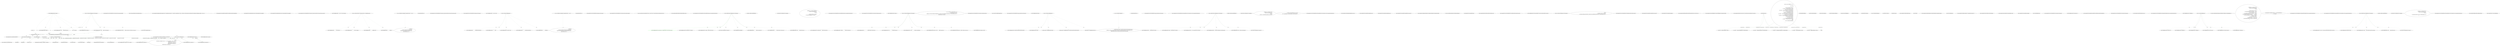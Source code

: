 digraph  {
m0_50 [cluster="CommandLine.Text.CopyrightInfo.FormatYears(int[])", file="HelpTextTests.cs", label="int next = i + 1", span="172-172"];
m0_53 [cluster="CommandLine.Text.CopyrightInfo.FormatYears(int[])", file="HelpTextTests.cs", label="i++", span="169-169"];
m0_54 [cluster="CommandLine.Text.CopyrightInfo.FormatYears(int[])", file="HelpTextTests.cs", label="return yearsPart.ToString();", span="179-179"];
m0_55 [cluster="CommandLine.Text.CopyrightInfo.FormatYears(int[])", file="HelpTextTests.cs", label="Exit CommandLine.Text.CopyrightInfo.FormatYears(int[])", span="161-161"];
m0_56 [cluster="int.ToString(System.IFormatProvider)", file="HelpTextTests.cs", label="Entry int.ToString(System.IFormatProvider)", span="0-0"];
m0_57 [cluster="CommandLine.Tests.Unit.Text.HelpTextTests.Create_instance_with_enum_options_disabled()", file="HelpTextTests.cs", label="CommandLine.Text.CopyrightInfo", span=""];
m0_58 [cluster="CommandLine.Tests.Unit.Text.HelpTextTests.Create_instance_with_enum_options_disabled()", file="HelpTextTests.cs", label="lines[5].ShouldBeEquivalentTo(''post-options'')", span="110-110"];
m0_52 [cluster="CommandLine.Text.CopyrightInfo.FormatYears(int[])", file="HelpTextTests.cs", label="yearsPart.Append(years[next] - years[i] > 1 ? '' - '' : '', '')", span="175-175"];
m0_51 [cluster="CommandLine.Text.CopyrightInfo.FormatYears(int[])", file="HelpTextTests.cs", label="next < years.Length", span="173-173"];
m0_59 [cluster="CommandLine.Tests.Unit.Text.HelpTextTests.Create_instance_with_enum_options_disabled()", file="HelpTextTests.cs", label="Exit CommandLine.Tests.Unit.Text.HelpTextTests.Create_instance_with_enum_options_disabled()", span="93-93"];
m0_16 [cluster="System.ArgumentException.ArgumentException(string)", file="HelpTextTests.cs", label="Entry System.ArgumentException.ArgumentException(string)", span="0-0"];
m0_126 [cluster="CommandLine.Text.HelpText.RenderParsingErrorsText<T>(CommandLine.ParserResult<T>, System.Func<CommandLine.Error, string>, System.Func<System.Collections.Generic.IEnumerable<CommandLine.MutuallyExclusiveSetError>, string>, int)", file="HelpTextTests.cs", label="Entry CommandLine.Text.HelpText.RenderParsingErrorsText<T>(CommandLine.ParserResult<T>, System.Func<CommandLine.Error, string>, System.Func<System.Collections.Generic.IEnumerable<CommandLine.MutuallyExclusiveSetError>, string>, int)", span="396-396"];
m0_41 [cluster="CommandLine.Tests.Unit.Text.HelpTextTests.Create_instance_with_enum_options_enabled()", file="HelpTextTests.cs", label="var lines = sut.ToString().ToNotEmptyLines().TrimStringArray()", span="81-81"];
m0_22 [cluster="CommandLine.Text.CopyrightInfo.CopyrightInfo(System.Reflection.AssemblyCopyrightAttribute)", file="HelpTextTests.cs", label="Exit CommandLine.Text.CopyrightInfo.CopyrightInfo(System.Reflection.AssemblyCopyrightAttribute)", span="83-83"];
m0_25 [cluster="CommandLine.Text.CopyrightInfo.implicit operator string(CommandLine.Text.CopyrightInfo)", file="HelpTextTests.cs", label="Exit CommandLine.Text.CopyrightInfo.implicit operator string(CommandLine.Text.CopyrightInfo)", span="128-128"];
m0_26 [cluster="CommandLine.Text.CopyrightInfo.ToString()", file="HelpTextTests.cs", label="Entry CommandLine.Text.CopyrightInfo.ToString()", span="137-137"];
m0_27 [cluster="CommandLine.Text.CopyrightInfo.ToString()", file="HelpTextTests.cs", label="this.attribute != null", span="139-139"];
m0_28 [cluster="CommandLine.Text.CopyrightInfo.ToString()", file="HelpTextTests.cs", label="return this.attribute.Copyright;", span="141-141"];
m0_29 [cluster="CommandLine.Text.CopyrightInfo.ToString()", file="HelpTextTests.cs", label="var builder = new StringBuilder(this.builderSize)", span="144-144"];
m0_30 [cluster="CommandLine.Text.CopyrightInfo.ToString()", file="HelpTextTests.cs", label="builder.Append(CopyrightWord)", span="145-145"];
m0_31 [cluster="CommandLine.Text.CopyrightInfo.ToString()", file="HelpTextTests.cs", label="builder.Append(' ')", span="146-146"];
m0_32 [cluster="CommandLine.Text.CopyrightInfo.ToString()", file="HelpTextTests.cs", label="builder.Append(this.isSymbolUpper ? SymbolUpper : SymbolLower)", span="147-147"];
m0_24 [cluster="CommandLine.Text.CopyrightInfo.implicit operator string(CommandLine.Text.CopyrightInfo)", file="HelpTextTests.cs", label="return info.ToString();", span="130-130"];
m0_23 [cluster="CommandLine.Text.CopyrightInfo.implicit operator string(CommandLine.Text.CopyrightInfo)", file="HelpTextTests.cs", label="Entry CommandLine.Text.CopyrightInfo.implicit operator string(CommandLine.Text.CopyrightInfo)", span="128-128"];
m0_33 [cluster="CommandLine.Text.CopyrightInfo.ToString()", file="HelpTextTests.cs", label="builder.Append(' ')", span="148-148"];
m0_66 [cluster="CommandLine.Tests.Unit.Text.HelpTextTests.When_help_text_is_longer_than_width_it_will_wrap_around_as_if_in_a_column()", file="HelpTextTests.cs", label="Entry CommandLine.Tests.Unit.Text.HelpTextTests.When_help_text_is_longer_than_width_it_will_wrap_around_as_if_in_a_column()", span="131-131"];
m0_71 [cluster="CommandLine.Tests.Unit.Text.HelpTextTests.When_help_text_is_longer_than_width_it_will_wrap_around_as_if_in_a_column()", file="HelpTextTests.cs", label="lines[2].ShouldBeEquivalentTo(''  v, verbose    This is the description'')", span="144-144"];
m0_72 [cluster="CommandLine.Tests.Unit.Text.HelpTextTests.When_help_text_is_longer_than_width_it_will_wrap_around_as_if_in_a_column()", file="HelpTextTests.cs", label="lines[3].ShouldBeEquivalentTo(''                of the verbosity to '')", span="146-146"];
m0_73 [cluster="CommandLine.Tests.Unit.Text.HelpTextTests.When_help_text_is_longer_than_width_it_will_wrap_around_as_if_in_a_column()", file="HelpTextTests.cs", label="lines[4].ShouldBeEquivalentTo(''                test out the wrapping '')", span="147-147"];
m0_74 [cluster="CommandLine.Tests.Unit.Text.HelpTextTests.When_help_text_is_longer_than_width_it_will_wrap_around_as_if_in_a_column()", file="HelpTextTests.cs", label="lines[5].ShouldBeEquivalentTo(''                capabilities of the '')", span="148-148"];
m0_75 [cluster="CommandLine.Tests.Unit.Text.HelpTextTests.When_help_text_is_longer_than_width_it_will_wrap_around_as_if_in_a_column()", file="HelpTextTests.cs", label="lines[6].ShouldBeEquivalentTo(''                Help Text.'')", span="149-149"];
m0_70 [cluster="CommandLine.Tests.Unit.Text.HelpTextTests.When_help_text_is_longer_than_width_it_will_wrap_around_as_if_in_a_column()", file="HelpTextTests.cs", label="var lines = sut.ToString().Split(new[] { Environment.NewLine }, StringSplitOptions.None)", span="143-143"];
m0_67 [cluster="CommandLine.Tests.Unit.Text.HelpTextTests.When_help_text_is_longer_than_width_it_will_wrap_around_as_if_in_a_column()", file="HelpTextTests.cs", label="var sut = new HelpText(new HeadingInfo(''CommandLine.Tests.dll'', ''1.9.4.131''))", span="135-135"];
m0_69 [cluster="CommandLine.Tests.Unit.Text.HelpTextTests.When_help_text_is_longer_than_width_it_will_wrap_around_as_if_in_a_column()", file="HelpTextTests.cs", label="sut.AddOptions(\r\n                new NotParsed<FakeOptionsWithLongDescription>(\r\n                    TypeInfo.Create(typeof(FakeOptionsWithLongDescription)),\r\n                    Enumerable.Empty<Error>()))", span="137-140"];
m0_68 [cluster="CommandLine.Tests.Unit.Text.HelpTextTests.When_help_text_is_longer_than_width_it_will_wrap_around_as_if_in_a_column()", file="HelpTextTests.cs", label="sut.MaximumDisplayWidth = 40", span="136-136"];
m0_76 [cluster="CommandLine.Tests.Unit.Text.HelpTextTests.When_help_text_is_longer_than_width_it_will_wrap_around_as_if_in_a_column()", file="HelpTextTests.cs", label="Exit CommandLine.Tests.Unit.Text.HelpTextTests.When_help_text_is_longer_than_width_it_will_wrap_around_as_if_in_a_column()", span="131-131"];
m0_78 [cluster="CommandLine.Tests.Unit.Text.HelpTextTests.Long_help_text_without_spaces()", file="HelpTextTests.cs", label="Entry CommandLine.Tests.Unit.Text.HelpTextTests.Long_help_text_without_spaces()", span="154-154"];
m0_83 [cluster="CommandLine.Tests.Unit.Text.HelpTextTests.Long_help_text_without_spaces()", file="HelpTextTests.cs", label="lines[1].ShouldBeEquivalentTo(''  v, verbose    Before '')", span="167-167"];
m0_84 [cluster="CommandLine.Tests.Unit.Text.HelpTextTests.Long_help_text_without_spaces()", file="HelpTextTests.cs", label="lines[2].ShouldBeEquivalentTo(''                012345678901234567890123'')", span="168-168"];
m0_85 [cluster="CommandLine.Tests.Unit.Text.HelpTextTests.Long_help_text_without_spaces()", file="HelpTextTests.cs", label="lines[3].ShouldBeEquivalentTo(''                After'')", span="169-169"];
m0_86 [cluster="CommandLine.Tests.Unit.Text.HelpTextTests.Long_help_text_without_spaces()", file="HelpTextTests.cs", label="lines[4].ShouldBeEquivalentTo(''  input-file    Before '')", span="170-170"];
m0_87 [cluster="CommandLine.Tests.Unit.Text.HelpTextTests.Long_help_text_without_spaces()", file="HelpTextTests.cs", label="lines[5].ShouldBeEquivalentTo(''                012345678901234567890123'')", span="171-171"];
m0_88 [cluster="CommandLine.Tests.Unit.Text.HelpTextTests.Long_help_text_without_spaces()", file="HelpTextTests.cs", label="lines[6].ShouldBeEquivalentTo(''                456789 After'')", span="172-172"];
m0_82 [cluster="CommandLine.Tests.Unit.Text.HelpTextTests.Long_help_text_without_spaces()", file="HelpTextTests.cs", label="var lines = sut.ToString().ToNotEmptyLines()", span="166-166"];
m0_79 [cluster="CommandLine.Tests.Unit.Text.HelpTextTests.Long_help_text_without_spaces()", file="HelpTextTests.cs", label="var sut = new HelpText(new HeadingInfo(''CommandLine.Tests.dll'', ''1.9.4.131''))", span="158-158"];
m0_81 [cluster="CommandLine.Tests.Unit.Text.HelpTextTests.Long_help_text_without_spaces()", file="HelpTextTests.cs", label="sut.AddOptions(\r\n                new NotParsed<FakeOptionsWithLongDescriptionAndNoSpaces>(\r\n                    TypeInfo.Create(typeof(FakeOptionsWithLongDescriptionAndNoSpaces)),\r\n                    Enumerable.Empty<Error>()))", span="160-163"];
m0_80 [cluster="CommandLine.Tests.Unit.Text.HelpTextTests.Long_help_text_without_spaces()", file="HelpTextTests.cs", label="sut.MaximumDisplayWidth = 40", span="159-159"];
m0_89 [cluster="CommandLine.Tests.Unit.Text.HelpTextTests.Long_help_text_without_spaces()", file="HelpTextTests.cs", label="Exit CommandLine.Tests.Unit.Text.HelpTextTests.Long_help_text_without_spaces()", span="154-154"];
m0_39 [cluster="CommandLine.Tests.Unit.Text.HelpTextTests.Create_instance_with_enum_options_enabled()", file="HelpTextTests.cs", label="Entry CommandLine.Tests.Unit.Text.HelpTextTests.Create_instance_with_enum_options_enabled()", span="70-70"];
m0_190 [cluster="System.Collections.Generic.IEnumerable<TSource>.Concat<TSource>(System.Collections.Generic.IEnumerable<TSource>)", file="HelpTextTests.cs", label="Entry System.Collections.Generic.IEnumerable<TSource>.Concat<TSource>(System.Collections.Generic.IEnumerable<TSource>)", span="0-0"];
m0_116 [cluster="CommandLine.BadFormatTokenError.BadFormatTokenError(string)", file="HelpTextTests.cs", label="Entry CommandLine.BadFormatTokenError.BadFormatTokenError(string)", span="196-196"];
m0_149 [cluster="CommandLine.Tests.Unit.Text.HelpTextTests.Invoke_AutoBuild_for_Options_returns_appropriate_formatted_text()", file="HelpTextTests.cs", label="Entry CommandLine.Tests.Unit.Text.HelpTextTests.Invoke_AutoBuild_for_Options_returns_appropriate_formatted_text()", span="260-260"];
m0_157 [cluster="CommandLine.Tests.Unit.Text.HelpTextTests.Invoke_AutoBuild_for_Options_returns_appropriate_formatted_text()", color=green, community=0, file="HelpTextTests.cs", label="lines[4].ShouldBeEquivalentTo(''A sequence option 'i' is defined with fewer or more items than required.'')", prediction=0, span="280-280"];
m0_152 [cluster="CommandLine.Tests.Unit.Text.HelpTextTests.Invoke_AutoBuild_for_Options_returns_appropriate_formatted_text()", file="HelpTextTests.cs", label="var lines = helpText.ToString().ToNotEmptyLines().TrimStringArray()", span="275-275"];
m0_156 [cluster="CommandLine.Tests.Unit.Text.HelpTextTests.Invoke_AutoBuild_for_Options_returns_appropriate_formatted_text()", file="HelpTextTests.cs", label="lines[3].ShouldBeEquivalentTo(''Token 'badtoken' is not recognized.'')", span="279-279"];
m0_158 [cluster="CommandLine.Tests.Unit.Text.HelpTextTests.Invoke_AutoBuild_for_Options_returns_appropriate_formatted_text()", file="HelpTextTests.cs", label="lines[5].ShouldBeEquivalentTo(''--stringvalue    Define a string value here.'')", span="281-281"];
m0_151 [cluster="CommandLine.Tests.Unit.Text.HelpTextTests.Invoke_AutoBuild_for_Options_returns_appropriate_formatted_text()", file="HelpTextTests.cs", label="var helpText = HelpText.AutoBuild(fakeResult)", span="272-272"];
m0_153 [cluster="CommandLine.Tests.Unit.Text.HelpTextTests.Invoke_AutoBuild_for_Options_returns_appropriate_formatted_text()", file="HelpTextTests.cs", label="lines[0].Should().StartWithEquivalent(''CommandLine'')", span="276-276"];
m0_154 [cluster="CommandLine.Tests.Unit.Text.HelpTextTests.Invoke_AutoBuild_for_Options_returns_appropriate_formatted_text()", file="HelpTextTests.cs", label="lines[1].Should().StartWithEquivalent(''Copyright (c)'')", span="277-277"];
m0_155 [cluster="CommandLine.Tests.Unit.Text.HelpTextTests.Invoke_AutoBuild_for_Options_returns_appropriate_formatted_text()", file="HelpTextTests.cs", label="lines[2].ShouldBeEquivalentTo(''ERROR(S):'')", span="278-278"];
m0_159 [cluster="CommandLine.Tests.Unit.Text.HelpTextTests.Invoke_AutoBuild_for_Options_returns_appropriate_formatted_text()", file="HelpTextTests.cs", label="lines[6].ShouldBeEquivalentTo(''-i               Define a int sequence here.'')", span="282-282"];
m0_160 [cluster="CommandLine.Tests.Unit.Text.HelpTextTests.Invoke_AutoBuild_for_Options_returns_appropriate_formatted_text()", file="HelpTextTests.cs", label="lines[7].ShouldBeEquivalentTo(''-x               Define a boolean or switch value here.'')", span="283-283"];
m0_161 [cluster="CommandLine.Tests.Unit.Text.HelpTextTests.Invoke_AutoBuild_for_Options_returns_appropriate_formatted_text()", file="HelpTextTests.cs", label="lines[8].ShouldBeEquivalentTo(''--help           Display this help screen.'')", span="284-284"];
m0_150 [cluster="CommandLine.Tests.Unit.Text.HelpTextTests.Invoke_AutoBuild_for_Options_returns_appropriate_formatted_text()", file="HelpTextTests.cs", label="var fakeResult = new NotParsed<FakeOptions>(\r\n                TypeInfo.Create(typeof(FakeOptions)),\r\n                new Error[]\r\n                    {\r\n                        new BadFormatTokenError(''badtoken''),\r\n                        new SequenceOutOfRangeError(new NameInfo(''i'', ''''))\r\n                    })", span="263-269"];
m0_162 [cluster="CommandLine.Tests.Unit.Text.HelpTextTests.Invoke_AutoBuild_for_Options_returns_appropriate_formatted_text()", file="HelpTextTests.cs", label="Exit CommandLine.Tests.Unit.Text.HelpTextTests.Invoke_AutoBuild_for_Options_returns_appropriate_formatted_text()", span="260-260"];
m0_192 [cluster="CommandLine.Tests.Unit.Text.HelpTextTests.Create_instance_with_options_and_values()", file="HelpTextTests.cs", label="Entry CommandLine.Tests.Unit.Text.HelpTextTests.Create_instance_with_options_and_values()", span="342-342"];
m0_195 [cluster="CommandLine.Tests.Unit.Text.HelpTextTests.Create_instance_with_options_and_values()", file="HelpTextTests.cs", label="lines[0].ShouldBeEquivalentTo(''pre-options'')", span="354-354"];
m0_196 [cluster="CommandLine.Tests.Unit.Text.HelpTextTests.Create_instance_with_options_and_values()", file="HelpTextTests.cs", label="lines[1].ShouldBeEquivalentTo(''--stringvalue=STR            Define a string value here.'')", span="355-355"];
m0_197 [cluster="CommandLine.Tests.Unit.Text.HelpTextTests.Create_instance_with_options_and_values()", file="HelpTextTests.cs", label="lines[2].ShouldBeEquivalentTo(''-i INTSEQ                    Define a int sequence here.'')", span="356-356"];
m0_198 [cluster="CommandLine.Tests.Unit.Text.HelpTextTests.Create_instance_with_options_and_values()", file="HelpTextTests.cs", label="lines[3].ShouldBeEquivalentTo(''-x                           Define a boolean or switch value here.'')", span="357-357"];
m0_199 [cluster="CommandLine.Tests.Unit.Text.HelpTextTests.Create_instance_with_options_and_values()", file="HelpTextTests.cs", label="lines[4].ShouldBeEquivalentTo(''--help                       Display this help screen.'')", span="358-358"];
m0_200 [cluster="CommandLine.Tests.Unit.Text.HelpTextTests.Create_instance_with_options_and_values()", file="HelpTextTests.cs", label="lines[5].ShouldBeEquivalentTo(''--version                    Display version information.'')", span="359-359"];
m0_201 [cluster="CommandLine.Tests.Unit.Text.HelpTextTests.Create_instance_with_options_and_values()", file="HelpTextTests.cs", label="lines[6].ShouldBeEquivalentTo(''number (pos. 0) NUM          Define a long value here.'')", span="360-360"];
m0_202 [cluster="CommandLine.Tests.Unit.Text.HelpTextTests.Create_instance_with_options_and_values()", file="HelpTextTests.cs", label="lines[7].ShouldBeEquivalentTo(''paintcolor (pos. 1) COLOR    Define a color value here.'')", span="361-361"];
m0_203 [cluster="CommandLine.Tests.Unit.Text.HelpTextTests.Create_instance_with_options_and_values()", file="HelpTextTests.cs", label="lines[8].ShouldBeEquivalentTo(''post-options'', lines[8])", span="362-362"];
m0_194 [cluster="CommandLine.Tests.Unit.Text.HelpTextTests.Create_instance_with_options_and_values()", file="HelpTextTests.cs", label="var lines = sut.ToString().ToNotEmptyLines().TrimStringArray()", span="353-353"];
m0_193 [cluster="CommandLine.Tests.Unit.Text.HelpTextTests.Create_instance_with_options_and_values()", file="HelpTextTests.cs", label="var sut = new HelpText { AddDashesToOption = true }\r\n                .AddPreOptionsLine(''pre-options'')\r\n                .AddOptions(new NotParsed<FakeOptionsWithHelpTextValue>(TypeInfo.Create(typeof(FakeOptionsWithHelpTextValue)), Enumerable.Empty<Error>()))\r\n                .AddPostOptionsLine(''post-options'')", span="346-349"];
m0_204 [cluster="CommandLine.Tests.Unit.Text.HelpTextTests.Create_instance_with_options_and_values()", file="HelpTextTests.cs", label="Exit CommandLine.Tests.Unit.Text.HelpTextTests.Create_instance_with_options_and_values()", span="342-342"];
m0_42 [cluster="CommandLine.Tests.Unit.Text.HelpTextTests.Create_instance_with_enum_options_enabled()", file="HelpTextTests.cs", label="lines[0].ShouldBeEquivalentTo(''pre-options'')", span="82-82"];
m0_44 [cluster="CommandLine.Tests.Unit.Text.HelpTextTests.Create_instance_with_enum_options_enabled()", file="HelpTextTests.cs", label="lines[2].ShouldBeEquivalentTo(''--shape          Define a enum value here. Valid values: Circle, Square,'')", span="84-84"];
m0_45 [cluster="CommandLine.Tests.Unit.Text.HelpTextTests.Create_instance_with_enum_options_enabled()", file="HelpTextTests.cs", label="lines[3].ShouldBeEquivalentTo(''Triangle'')", span="85-85"];
m0_46 [cluster="CommandLine.Tests.Unit.Text.HelpTextTests.Create_instance_with_enum_options_enabled()", file="HelpTextTests.cs", label="lines[4].ShouldBeEquivalentTo(''--help           Display this help screen.'')", span="86-86"];
m0_48 [cluster="CommandLine.Tests.Unit.Text.HelpTextTests.Create_instance_with_enum_options_enabled()", file="HelpTextTests.cs", label="lines[6].ShouldBeEquivalentTo(''post-options'')", span="88-88"];
m0_49 [cluster="CommandLine.Tests.Unit.Text.HelpTextTests.Create_instance_with_enum_options_enabled()", file="HelpTextTests.cs", label="Exit CommandLine.Tests.Unit.Text.HelpTextTests.Create_instance_with_enum_options_enabled()", span="70-70"];
m0_47 [cluster="CommandLine.Tests.Unit.Text.HelpTextTests.Create_instance_with_enum_options_enabled()", file="HelpTextTests.cs", label="lines[5].ShouldBeEquivalentTo(''--version        Display version information.'')", span="87-87"];
m0_43 [cluster="System.Text.StringBuilder.ToString()", file="HelpTextTests.cs", label="Entry System.Text.StringBuilder.ToString()", span="0-0"];
m0_40 [cluster="System.Text.StringBuilder.Append(string)", file="HelpTextTests.cs", label="Entry System.Text.StringBuilder.Append(string)", span="0-0"];
m0_90 [cluster="CommandLine.Tests.Unit.Text.HelpTextTests.Long_pre_and_post_lines_without_spaces()", file="HelpTextTests.cs", label="Entry CommandLine.Tests.Unit.Text.HelpTextTests.Long_pre_and_post_lines_without_spaces()", span="177-177"];
m0_95 [cluster="CommandLine.Tests.Unit.Text.HelpTextTests.Long_pre_and_post_lines_without_spaces()", file="HelpTextTests.cs", label="lines[1].ShouldBeEquivalentTo(''Before '')", span="189-189"];
m0_96 [cluster="CommandLine.Tests.Unit.Text.HelpTextTests.Long_pre_and_post_lines_without_spaces()", file="HelpTextTests.cs", label="lines[2].ShouldBeEquivalentTo(''0123456789012345678901234567890123456789'')", span="190-190"];
m0_97 [cluster="CommandLine.Tests.Unit.Text.HelpTextTests.Long_pre_and_post_lines_without_spaces()", file="HelpTextTests.cs", label="lines[3].ShouldBeEquivalentTo(''012 After'')", span="191-191"];
m0_98 [cluster="CommandLine.Tests.Unit.Text.HelpTextTests.Long_pre_and_post_lines_without_spaces()", file="HelpTextTests.cs", label="lines[lines.Length - 3].ShouldBeEquivalentTo(''Before '')", span="192-192"];
m0_99 [cluster="CommandLine.Tests.Unit.Text.HelpTextTests.Long_pre_and_post_lines_without_spaces()", file="HelpTextTests.cs", label="lines[lines.Length - 2].ShouldBeEquivalentTo(''0123456789012345678901234567890123456789'')", span="193-193"];
m0_100 [cluster="CommandLine.Tests.Unit.Text.HelpTextTests.Long_pre_and_post_lines_without_spaces()", file="HelpTextTests.cs", label="lines[lines.Length - 1].ShouldBeEquivalentTo('' After'')", span="194-194"];
m0_94 [cluster="CommandLine.Tests.Unit.Text.HelpTextTests.Long_pre_and_post_lines_without_spaces()", file="HelpTextTests.cs", label="var lines = sut.ToString().ToNotEmptyLines()", span="188-188"];
m0_91 [cluster="CommandLine.Tests.Unit.Text.HelpTextTests.Long_pre_and_post_lines_without_spaces()", file="HelpTextTests.cs", label="var sut = new HelpText(''Heading Info.'')", span="181-181"];
m0_93 [cluster="CommandLine.Tests.Unit.Text.HelpTextTests.Long_pre_and_post_lines_without_spaces()", file="HelpTextTests.cs", label="sut.AddPreOptionsLine(''Before 0123456789012345678901234567890123456789012 After'')\r\n                .AddOptions(new NotParsed<FakeOptionsForHelp>(TypeInfo.Create(typeof(FakeOptionsForHelp)), Enumerable.Empty<Error>()))\r\n                .AddPostOptionsLine(''Before 0123456789012345678901234567890123456789 After'')", span="183-185"];
m0_92 [cluster="CommandLine.Tests.Unit.Text.HelpTextTests.Long_pre_and_post_lines_without_spaces()", file="HelpTextTests.cs", label="sut.MaximumDisplayWidth = 40", span="182-182"];
m0_101 [cluster="CommandLine.Tests.Unit.Text.HelpTextTests.Long_pre_and_post_lines_without_spaces()", file="HelpTextTests.cs", label="Exit CommandLine.Tests.Unit.Text.HelpTextTests.Long_pre_and_post_lines_without_spaces()", span="177-177"];
m0_177 [cluster="CommandLine.Tests.Unit.Text.HelpTextTests.Invoke_AutoBuild_for_Verbs_with_unknown_verb_returns_appropriate_formatted_text()", file="HelpTextTests.cs", label="Entry CommandLine.Tests.Unit.Text.HelpTextTests.Invoke_AutoBuild_for_Verbs_with_unknown_verb_returns_appropriate_formatted_text()", span="315-315"];
m0_184 [cluster="CommandLine.Tests.Unit.Text.HelpTextTests.Invoke_AutoBuild_for_Verbs_with_unknown_verb_returns_appropriate_formatted_text()", file="HelpTextTests.cs", label="lines[2].ShouldBeEquivalentTo(''add        Add file contents to the index.'')", span="333-333"];
m0_185 [cluster="CommandLine.Tests.Unit.Text.HelpTextTests.Invoke_AutoBuild_for_Verbs_with_unknown_verb_returns_appropriate_formatted_text()", file="HelpTextTests.cs", label="lines[3].ShouldBeEquivalentTo(''commit     Record changes to the repository.'')", span="334-334"];
m0_186 [cluster="CommandLine.Tests.Unit.Text.HelpTextTests.Invoke_AutoBuild_for_Verbs_with_unknown_verb_returns_appropriate_formatted_text()", file="HelpTextTests.cs", label="lines[4].ShouldBeEquivalentTo(''clone      Clone a repository into a new directory.'')", span="335-335"];
m0_187 [cluster="CommandLine.Tests.Unit.Text.HelpTextTests.Invoke_AutoBuild_for_Verbs_with_unknown_verb_returns_appropriate_formatted_text()", file="HelpTextTests.cs", label="lines[5].ShouldBeEquivalentTo(''help       Display more information on a specific command.'')", span="336-336"];
m0_188 [cluster="CommandLine.Tests.Unit.Text.HelpTextTests.Invoke_AutoBuild_for_Verbs_with_unknown_verb_returns_appropriate_formatted_text()", file="HelpTextTests.cs", label="lines[6].ShouldBeEquivalentTo(''version    Display version information.'')", span="337-337"];
m0_181 [cluster="CommandLine.Tests.Unit.Text.HelpTextTests.Invoke_AutoBuild_for_Verbs_with_unknown_verb_returns_appropriate_formatted_text()", file="HelpTextTests.cs", label="var lines = helpText.ToString().ToNotEmptyLines().TrimStringArray()", span="329-329"];
m0_183 [cluster="CommandLine.Tests.Unit.Text.HelpTextTests.Invoke_AutoBuild_for_Verbs_with_unknown_verb_returns_appropriate_formatted_text()", file="HelpTextTests.cs", label="lines[1].Should().StartWithEquivalent(''Copyright (c)'')", span="332-332"];
m0_180 [cluster="CommandLine.Tests.Unit.Text.HelpTextTests.Invoke_AutoBuild_for_Verbs_with_unknown_verb_returns_appropriate_formatted_text()", file="HelpTextTests.cs", label="var helpText = HelpText.AutoBuild(fakeResult)", span="326-326"];
m0_182 [cluster="CommandLine.Tests.Unit.Text.HelpTextTests.Invoke_AutoBuild_for_Verbs_with_unknown_verb_returns_appropriate_formatted_text()", file="HelpTextTests.cs", label="lines[0].Should().StartWithEquivalent(''CommandLine'')", span="331-331"];
m0_179 [cluster="CommandLine.Tests.Unit.Text.HelpTextTests.Invoke_AutoBuild_for_Verbs_with_unknown_verb_returns_appropriate_formatted_text()", file="HelpTextTests.cs", label="var fakeResult = new NotParsed<object>(\r\n                TypeInfo.Create(typeof(NullInstance),\r\n                    verbTypes),\r\n                new Error[] { new HelpVerbRequestedError(null, null, false) })", span="320-323"];
m0_178 [cluster="CommandLine.Tests.Unit.Text.HelpTextTests.Invoke_AutoBuild_for_Verbs_with_unknown_verb_returns_appropriate_formatted_text()", file="HelpTextTests.cs", label="var verbTypes = Enumerable.Empty<Type>().Concat(\r\n                new[] { typeof(AddOptions), typeof(CommitOptions), typeof(CloneOptions) })", span="318-319"];
m0_189 [cluster="CommandLine.Tests.Unit.Text.HelpTextTests.Invoke_AutoBuild_for_Verbs_with_unknown_verb_returns_appropriate_formatted_text()", file="HelpTextTests.cs", label="Exit CommandLine.Tests.Unit.Text.HelpTextTests.Invoke_AutoBuild_for_Verbs_with_unknown_verb_returns_appropriate_formatted_text()", span="315-315"];
m0_17 [cluster="CommandLine.Text.HeadingInfo.HeadingInfo(string, string)", file="HelpTextTests.cs", label="Entry CommandLine.Text.HeadingInfo.HeadingInfo(string, string)", span="27-27"];
m0_0 [cluster="CommandLine.Text.CopyrightInfo.CopyrightInfo(string, int)", file="HelpTextTests.cs", label="Entry CommandLine.Text.CopyrightInfo.CopyrightInfo(string, int)", span="32-32"];
m0_1 [cluster="CommandLine.Text.CopyrightInfo.CopyrightInfo(string, int)", file="HelpTextTests.cs", label="Exit CommandLine.Text.CopyrightInfo.CopyrightInfo(string, int)", span="32-32"];
m0_2 [cluster="CommandLine.Text.CopyrightInfo.CopyrightInfo(string, params int[])", file="HelpTextTests.cs", label="Entry CommandLine.Text.CopyrightInfo.CopyrightInfo(string, params int[])", span="45-45"];
m0_120 [cluster="CommandLine.MissingRequiredOptionError.MissingRequiredOptionError(CommandLine.NameInfo)", file="HelpTextTests.cs", label="Entry CommandLine.MissingRequiredOptionError.MissingRequiredOptionError(CommandLine.NameInfo)", span="291-291"];
m0_145 [cluster="System.InvalidOperationException.InvalidOperationException()", file="HelpTextTests.cs", label="Entry System.InvalidOperationException.InvalidOperationException()", span="0-0"];
m0_36 [cluster="CommandLine.Text.CopyrightInfo.ToString()", file="HelpTextTests.cs", label="builder.Append(this.author)", span="151-151"];
m0_38 [cluster="CommandLine.Text.CopyrightInfo.ToString()", file="HelpTextTests.cs", label="Exit CommandLine.Text.CopyrightInfo.ToString()", span="137-137"];
m0_34 [cluster="CommandLine.Text.CopyrightInfo.ToString()", file="HelpTextTests.cs", label="builder.Append(FormatYears(this.copyrightYears))", span="149-149"];
m0_123 [cluster="CommandLine.BadVerbSelectedError.BadVerbSelectedError(string)", file="HelpTextTests.cs", label="Entry CommandLine.BadVerbSelectedError.BadVerbSelectedError(string)", span="357-357"];
m0_60 [cluster="CommandLine.Tests.Unit.Text.HelpTextTests.When_defined_MetaValue_should_be_rendered()", file="HelpTextTests.cs", label="Entry CommandLine.Tests.Unit.Text.HelpTextTests.When_defined_MetaValue_should_be_rendered()", span="115-115"];
m0_63 [cluster="CommandLine.Tests.Unit.Text.HelpTextTests.When_defined_MetaValue_should_be_rendered()", file="HelpTextTests.cs", label="lines[2].ShouldBeEquivalentTo(''i FILE, input-file=FILE    Required. Specify input FILE to be processed.'')", span="126-126"];
m0_62 [cluster="CommandLine.Tests.Unit.Text.HelpTextTests.When_defined_MetaValue_should_be_rendered()", file="HelpTextTests.cs", label="var lines = sut.ToString().ToNotEmptyLines().TrimStringArray()", span="124-124"];
m0_61 [cluster="CommandLine.Tests.Unit.Text.HelpTextTests.When_defined_MetaValue_should_be_rendered()", file="HelpTextTests.cs", label="var sut =\r\n                new HelpText(''Meta Value.'').AddOptions(\r\n                    new NotParsed<FakeOptionsWithMetaValue>(TypeInfo.Create(typeof(FakeOptionsWithMetaValue)), Enumerable.Empty<Error>()))", span="119-121"];
m0_64 [cluster="CommandLine.Tests.Unit.Text.HelpTextTests.When_defined_MetaValue_should_be_rendered()", file="HelpTextTests.cs", label="Exit CommandLine.Tests.Unit.Text.HelpTextTests.When_defined_MetaValue_should_be_rendered()", span="115-115"];
m0_3 [cluster="CommandLine.Text.CopyrightInfo.CopyrightInfo(string, params int[])", file="HelpTextTests.cs", label="Exit CommandLine.Text.CopyrightInfo.CopyrightInfo(string, params int[])", span="45-45"];
m0_19 [cluster="CommandLine.Text.CopyrightInfo.CopyrightInfo()", file="HelpTextTests.cs", label="Exit CommandLine.Text.CopyrightInfo.CopyrightInfo()", span="74-74"];
m0_125 [cluster="CommandLine.HelpVerbRequestedError.HelpVerbRequestedError(string, System.Type, bool)", file="HelpTextTests.cs", label="Entry CommandLine.HelpVerbRequestedError.HelpVerbRequestedError(string, System.Type, bool)", span="383-383"];
m0_121 [cluster="CommandLine.SequenceOutOfRangeError.SequenceOutOfRangeError(CommandLine.NameInfo)", file="HelpTextTests.cs", label="Entry CommandLine.SequenceOutOfRangeError.SequenceOutOfRangeError(CommandLine.NameInfo)", span="335-335"];
m0_37 [cluster="CommandLine.Text.CopyrightInfo.ToString()", file="HelpTextTests.cs", label="return builder.ToString();", span="152-152"];
m0_191 [cluster="CommandLine.TypeInfo.Create(System.Type, System.Collections.Generic.IEnumerable<System.Type>)", file="HelpTextTests.cs", label="Entry CommandLine.TypeInfo.Create(System.Type, System.Collections.Generic.IEnumerable<System.Type>)", span="34-34"];
m0_127 [cluster="lambda expression", file="HelpTextTests.cs", label="Entry lambda expression", span="218-239"];
m0_128 [cluster="lambda expression", file="HelpTextTests.cs", label="err.Tag", span="220-220"];
m0_130 [cluster="lambda expression", file="HelpTextTests.cs", label="return ''ERR '' + ((BadFormatTokenError)err).Token;", span="223-223"];
m0_132 [cluster="lambda expression", file="HelpTextTests.cs", label="return ''ERR '' + ((MissingValueOptionError)err).NameInfo.NameText;", span="225-225"];
m0_134 [cluster="lambda expression", file="HelpTextTests.cs", label="return ''ERR '' + ((UnknownOptionError)err).Token;", span="227-227"];
m0_136 [cluster="lambda expression", file="HelpTextTests.cs", label="return ''ERR '' + ((MissingRequiredOptionError)err).NameInfo.NameText;", span="229-229"];
m0_138 [cluster="lambda expression", file="HelpTextTests.cs", label="return ''ERR '' + ((SequenceOutOfRangeError)err).NameInfo.NameText;", span="231-231"];
m0_142 [cluster="lambda expression", file="HelpTextTests.cs", label="return ''ERR '' + ((BadVerbSelectedError)err).Token;", span="235-235"];
m0_129 [cluster="lambda expression", file="HelpTextTests.cs", label="ErrorType.BadFormatTokenError", span="222-222"];
m0_131 [cluster="lambda expression", file="HelpTextTests.cs", label="ErrorType.MissingValueOptionError", span="224-224"];
m0_133 [cluster="lambda expression", file="HelpTextTests.cs", label="ErrorType.UnknownOptionError", span="226-226"];
m0_135 [cluster="lambda expression", file="HelpTextTests.cs", label="ErrorType.MissingRequiredOptionError", span="228-228"];
m0_137 [cluster="lambda expression", file="HelpTextTests.cs", label="ErrorType.SequenceOutOfRangeError", span="230-230"];
m0_139 [cluster="lambda expression", file="HelpTextTests.cs", label="ErrorType.NoVerbSelectedError", span="232-232"];
m0_141 [cluster="lambda expression", file="HelpTextTests.cs", label="ErrorType.BadVerbSelectedError", span="234-234"];
m0_143 [cluster="lambda expression", file="HelpTextTests.cs", label="throw new InvalidOperationException();", span="237-237"];
m0_140 [cluster="lambda expression", file="HelpTextTests.cs", label="return ''ERR no-verb-selected'';", span="233-233"];
m0_144 [cluster="lambda expression", file="HelpTextTests.cs", label="Exit lambda expression", span="218-239"];
m0_35 [cluster="CommandLine.Text.CopyrightInfo.ToString()", file="HelpTextTests.cs", label="builder.Append(' ')", span="150-150"];
m0_65 [cluster="CommandLine.Text.HelpText.HelpText(string)", file="HelpTextTests.cs", label="Entry CommandLine.Text.HelpText.HelpText(string)", span="57-57"];
m0_164 [cluster="Unk.Should", file="HelpTextTests.cs", label="Entry Unk.Should", span=""];
m0_117 [cluster="CommandLine.MissingValueOptionError.MissingValueOptionError(CommandLine.NameInfo)", file="HelpTextTests.cs", label="Entry CommandLine.MissingValueOptionError.MissingValueOptionError(CommandLine.NameInfo)", span="269-269"];
m0_4 [cluster="CommandLine.Text.CopyrightInfo.CopyrightInfo(bool, string, params int[])", file="HelpTextTests.cs", label="Entry CommandLine.Text.CopyrightInfo.CopyrightInfo(bool, string, params int[])", span="59-59"];
m0_165 [cluster="Unk.StartWithEquivalent", file="HelpTextTests.cs", label="Entry Unk.StartWithEquivalent", span=""];
m0_163 [cluster="CommandLine.Text.HelpText.AutoBuild<T>(CommandLine.ParserResult<T>)", file="HelpTextTests.cs", label="Entry CommandLine.Text.HelpText.AutoBuild<T>(CommandLine.ParserResult<T>)", span="244-244"];
m0_122 [cluster="CommandLine.NoVerbSelectedError.NoVerbSelectedError()", file="HelpTextTests.cs", label="Entry CommandLine.NoVerbSelectedError.NoVerbSelectedError()", span="421-421"];
m0_119 [cluster="CommandLine.UnknownOptionError.UnknownOptionError(string)", file="HelpTextTests.cs", label="Entry CommandLine.UnknownOptionError.UnknownOptionError(string)", span="280-280"];
m0_18 [cluster="CommandLine.Text.CopyrightInfo.CopyrightInfo()", file="HelpTextTests.cs", label="Entry CommandLine.Text.CopyrightInfo.CopyrightInfo()", span="74-74"];
m0_5 [cluster="Unk.ShouldBeEquivalentTo", file="HelpTextTests.cs", label="Entry Unk.ShouldBeEquivalentTo", span=""];
m0_7 [cluster="CommandLine.Tests.Unit.Text.HelpTextTests.Create_instance_without_options()", file="HelpTextTests.cs", label="var sut =\r\n                new HelpText(new HeadingInfo(''Unit-tests'', ''2.0''), new CopyrightInfo(true, ''Author'', 2005, 2013))\r\n                    .AddPreOptionsLine(''pre-options line 1'')\r\n                    .AddPreOptionsLine(''pre-options line 2'')\r\n                    .AddPostOptionsLine(''post-options line 1'')\r\n                    .AddPostOptionsLine(''post-options line 2'')", span="26-31"];
m0_10 [cluster="CommandLine.Tests.Unit.Text.HelpTextTests.Create_instance_without_options()", file="HelpTextTests.cs", label="lines[1].ShouldBeEquivalentTo(''Copyright (C) 2005 - 2013 Author'')", span="37-37"];
m0_11 [cluster="CommandLine.Tests.Unit.Text.HelpTextTests.Create_instance_without_options()", file="HelpTextTests.cs", label="lines[2].ShouldBeEquivalentTo(''pre-options line 1'')", span="38-38"];
m0_12 [cluster="CommandLine.Tests.Unit.Text.HelpTextTests.Create_instance_without_options()", file="HelpTextTests.cs", label="lines[3].ShouldBeEquivalentTo(''pre-options line 2'')", span="39-39"];
m0_13 [cluster="CommandLine.Tests.Unit.Text.HelpTextTests.Create_instance_without_options()", file="HelpTextTests.cs", label="lines[4].ShouldBeEquivalentTo(''post-options line 1'')", span="40-40"];
m0_6 [cluster="CommandLine.Tests.Unit.Text.HelpTextTests.Create_instance_without_options()", file="HelpTextTests.cs", label="Entry CommandLine.Tests.Unit.Text.HelpTextTests.Create_instance_without_options()", span="22-22"];
m0_8 [cluster="CommandLine.Tests.Unit.Text.HelpTextTests.Create_instance_without_options()", file="HelpTextTests.cs", label="var lines = sut.ToString().ToNotEmptyLines()", span="34-34"];
m0_9 [cluster="CommandLine.Tests.Unit.Text.HelpTextTests.Create_instance_without_options()", file="HelpTextTests.cs", label="lines[0].ShouldBeEquivalentTo(''Unit-tests 2.0'')", span="36-36"];
m0_14 [cluster="CommandLine.Tests.Unit.Text.HelpTextTests.Create_instance_without_options()", file="HelpTextTests.cs", label="lines[5].ShouldBeEquivalentTo(''post-options line 2'')", span="41-41"];
m0_20 [cluster="CommandLine.Text.CopyrightInfo.CopyrightInfo(System.Reflection.AssemblyCopyrightAttribute)", file="HelpTextTests.cs", label="Entry CommandLine.Text.CopyrightInfo.CopyrightInfo(System.Reflection.AssemblyCopyrightAttribute)", span="83-83"];
m0_21 [cluster="string.ToNotEmptyLines()", file="HelpTextTests.cs", label="Entry string.ToNotEmptyLines()", span="10-10"];
m0_15 [cluster="CommandLine.Tests.Unit.Text.HelpTextTests.Create_instance_without_options()", file="HelpTextTests.cs", label="Exit CommandLine.Tests.Unit.Text.HelpTextTests.Create_instance_without_options()", span="22-22"];
m0_118 [cluster="CommandLine.NameInfo.NameInfo(string, string)", file="HelpTextTests.cs", label="Entry CommandLine.NameInfo.NameInfo(string, string)", span="20-20"];
m0_102 [cluster="CommandLine.Tests.Unit.Text.HelpTextTests.Invoking_RenderParsingErrorsText_returns_appropriate_formatted_text()", file="HelpTextTests.cs", label="Entry CommandLine.Tests.Unit.Text.HelpTextTests.Invoking_RenderParsingErrorsText_returns_appropriate_formatted_text()", span="200-200"];
m0_108 [cluster="CommandLine.Tests.Unit.Text.HelpTextTests.Invoking_RenderParsingErrorsText_returns_appropriate_formatted_text()", file="HelpTextTests.cs", label="lines[0].ShouldBeEquivalentTo(''  ERR badtoken'')", span="249-249"];
m0_109 [cluster="CommandLine.Tests.Unit.Text.HelpTextTests.Invoking_RenderParsingErrorsText_returns_appropriate_formatted_text()", file="HelpTextTests.cs", label="lines[1].ShouldBeEquivalentTo(''  ERR x, switch'')", span="250-250"];
m0_110 [cluster="CommandLine.Tests.Unit.Text.HelpTextTests.Invoking_RenderParsingErrorsText_returns_appropriate_formatted_text()", file="HelpTextTests.cs", label="lines[2].ShouldBeEquivalentTo(''  ERR unknown'')", span="251-251"];
m0_111 [cluster="CommandLine.Tests.Unit.Text.HelpTextTests.Invoking_RenderParsingErrorsText_returns_appropriate_formatted_text()", file="HelpTextTests.cs", label="lines[3].ShouldBeEquivalentTo(''  ERR missing'')", span="252-252"];
m0_112 [cluster="CommandLine.Tests.Unit.Text.HelpTextTests.Invoking_RenderParsingErrorsText_returns_appropriate_formatted_text()", file="HelpTextTests.cs", label="lines[4].ShouldBeEquivalentTo(''  ERR s, sequence'')", span="253-253"];
m0_113 [cluster="CommandLine.Tests.Unit.Text.HelpTextTests.Invoking_RenderParsingErrorsText_returns_appropriate_formatted_text()", file="HelpTextTests.cs", label="lines[5].ShouldBeEquivalentTo(''  ERR no-verb-selected'')", span="254-254"];
m0_114 [cluster="CommandLine.Tests.Unit.Text.HelpTextTests.Invoking_RenderParsingErrorsText_returns_appropriate_formatted_text()", file="HelpTextTests.cs", label="lines[6].ShouldBeEquivalentTo(''  ERR badverb'')", span="255-255"];
m0_107 [cluster="CommandLine.Tests.Unit.Text.HelpTextTests.Invoking_RenderParsingErrorsText_returns_appropriate_formatted_text()", file="HelpTextTests.cs", label="var lines = errorsText.ToNotEmptyLines()", span="247-247"];
m0_106 [cluster="CommandLine.Tests.Unit.Text.HelpTextTests.Invoking_RenderParsingErrorsText_returns_appropriate_formatted_text()", file="HelpTextTests.cs", label="var errorsText = HelpText.RenderParsingErrorsText(fakeResult, fakeRenderer, fakeMutExclRenderer, 2)", span="244-244"];
m0_103 [cluster="CommandLine.Tests.Unit.Text.HelpTextTests.Invoking_RenderParsingErrorsText_returns_appropriate_formatted_text()", file="HelpTextTests.cs", label="var fakeResult = new NotParsed<object>(\r\n                TypeInfo.Create(typeof(NullInstance)),\r\n                new Error[]\r\n                    {\r\n                        new BadFormatTokenError(''badtoken''),\r\n                        new MissingValueOptionError(new NameInfo(''x'', ''switch'')),\r\n                        new UnknownOptionError(''unknown''),\r\n                        new MissingRequiredOptionError(new NameInfo('''', ''missing'')),\r\n                        //new MutuallyExclusiveSetError(new NameInfo(''z'', ''''), string.Empty),\r\n                        new SequenceOutOfRangeError(new NameInfo(''s'', ''sequence'')),\r\n                        new NoVerbSelectedError(),\r\n                        new BadVerbSelectedError(''badverb''),\r\n                        new HelpRequestedError(), // should be ignored\r\n                        new HelpVerbRequestedError(null, null, false) // should be ignored \r\n                    })", span="203-217"];
m0_104 [cluster="CommandLine.Tests.Unit.Text.HelpTextTests.Invoking_RenderParsingErrorsText_returns_appropriate_formatted_text()", file="HelpTextTests.cs", label="Func<Error, string> fakeRenderer = err =>\r\n                {\r\n                    switch (err.Tag)\r\n                    {\r\n                        case ErrorType.BadFormatTokenError:\r\n                            return ''ERR '' + ((BadFormatTokenError)err).Token;\r\n                        case ErrorType.MissingValueOptionError:\r\n                            return ''ERR '' + ((MissingValueOptionError)err).NameInfo.NameText;\r\n                        case ErrorType.UnknownOptionError:\r\n                            return ''ERR '' + ((UnknownOptionError)err).Token;\r\n                        case ErrorType.MissingRequiredOptionError:\r\n                            return ''ERR '' + ((MissingRequiredOptionError)err).NameInfo.NameText;\r\n                        case ErrorType.SequenceOutOfRangeError:\r\n                            return ''ERR '' + ((SequenceOutOfRangeError)err).NameInfo.NameText;\r\n                        case ErrorType.NoVerbSelectedError:\r\n                            return ''ERR no-verb-selected'';\r\n                        case ErrorType.BadVerbSelectedError:\r\n                            return ''ERR '' + ((BadVerbSelectedError)err).Token;\r\n                        default:\r\n                            throw new InvalidOperationException();\r\n                    }\r\n                }", span="218-239"];
m0_105 [cluster="CommandLine.Tests.Unit.Text.HelpTextTests.Invoking_RenderParsingErrorsText_returns_appropriate_formatted_text()", file="HelpTextTests.cs", label="Func<IEnumerable<MutuallyExclusiveSetError>, string> fakeMutExclRenderer =\r\n                _ => string.Empty", span="240-241"];
m0_115 [cluster="CommandLine.Tests.Unit.Text.HelpTextTests.Invoking_RenderParsingErrorsText_returns_appropriate_formatted_text()", file="HelpTextTests.cs", label="Exit CommandLine.Tests.Unit.Text.HelpTextTests.Invoking_RenderParsingErrorsText_returns_appropriate_formatted_text()", span="200-200"];
m0_166 [cluster="CommandLine.Tests.Unit.Text.HelpTextTests.Invoke_AutoBuild_for_Verbs_with_specific_verb_returns_appropriate_formatted_text()", file="HelpTextTests.cs", label="Entry CommandLine.Tests.Unit.Text.HelpTextTests.Invoke_AutoBuild_for_Verbs_with_specific_verb_returns_appropriate_formatted_text()", span="289-289"];
m0_172 [cluster="CommandLine.Tests.Unit.Text.HelpTextTests.Invoke_AutoBuild_for_Verbs_with_specific_verb_returns_appropriate_formatted_text()", file="HelpTextTests.cs", label="lines[2].ShouldBeEquivalentTo(''-p, --patch    Use the interactive patch selection interface to chose which'')", span="307-307"];
m0_173 [cluster="CommandLine.Tests.Unit.Text.HelpTextTests.Invoke_AutoBuild_for_Verbs_with_specific_verb_returns_appropriate_formatted_text()", file="HelpTextTests.cs", label="lines[3].ShouldBeEquivalentTo(''changes to commit.'')", span="308-308"];
m0_174 [cluster="CommandLine.Tests.Unit.Text.HelpTextTests.Invoke_AutoBuild_for_Verbs_with_specific_verb_returns_appropriate_formatted_text()", file="HelpTextTests.cs", label="lines[4].ShouldBeEquivalentTo(''--amend        Used to amend the tip of the current branch.'')", span="309-309"];
m0_175 [cluster="CommandLine.Tests.Unit.Text.HelpTextTests.Invoke_AutoBuild_for_Verbs_with_specific_verb_returns_appropriate_formatted_text()", file="HelpTextTests.cs", label="lines[5].ShouldBeEquivalentTo(''--help         Display this help screen.'')", span="310-310"];
m0_169 [cluster="CommandLine.Tests.Unit.Text.HelpTextTests.Invoke_AutoBuild_for_Verbs_with_specific_verb_returns_appropriate_formatted_text()", file="HelpTextTests.cs", label="var lines = helpText.ToString().ToNotEmptyLines().TrimStringArray()", span="303-303"];
m0_171 [cluster="CommandLine.Tests.Unit.Text.HelpTextTests.Invoke_AutoBuild_for_Verbs_with_specific_verb_returns_appropriate_formatted_text()", file="HelpTextTests.cs", label="lines[1].Should().StartWithEquivalent(''Copyright (c)'')", span="306-306"];
m0_168 [cluster="CommandLine.Tests.Unit.Text.HelpTextTests.Invoke_AutoBuild_for_Verbs_with_specific_verb_returns_appropriate_formatted_text()", file="HelpTextTests.cs", label="var helpText = HelpText.AutoBuild(fakeResult)", span="300-300"];
m0_170 [cluster="CommandLine.Tests.Unit.Text.HelpTextTests.Invoke_AutoBuild_for_Verbs_with_specific_verb_returns_appropriate_formatted_text()", file="HelpTextTests.cs", label="lines[0].Should().StartWithEquivalent(''CommandLine'')", span="305-305"];
m0_167 [cluster="CommandLine.Tests.Unit.Text.HelpTextTests.Invoke_AutoBuild_for_Verbs_with_specific_verb_returns_appropriate_formatted_text()", file="HelpTextTests.cs", label="var fakeResult = new NotParsed<object>(\r\n                TypeInfo.Create(typeof(NullInstance)),\r\n                new Error[]\r\n                    {\r\n                        new HelpVerbRequestedError(''commit'', typeof(CommitOptions), true)\r\n                    })", span="292-297"];
m0_176 [cluster="CommandLine.Tests.Unit.Text.HelpTextTests.Invoke_AutoBuild_for_Verbs_with_specific_verb_returns_appropriate_formatted_text()", file="HelpTextTests.cs", label="Exit CommandLine.Tests.Unit.Text.HelpTextTests.Invoke_AutoBuild_for_Verbs_with_specific_verb_returns_appropriate_formatted_text()", span="289-289"];
m0_124 [cluster="CommandLine.HelpRequestedError.HelpRequestedError()", file="HelpTextTests.cs", label="Entry CommandLine.HelpRequestedError.HelpRequestedError()", span="368-368"];
m0_77 [cluster="string.Split(string[], System.StringSplitOptions)", file="HelpTextTests.cs", label="Entry string.Split(string[], System.StringSplitOptions)", span="0-0"];
m0_50 -> m0_52  [color=darkseagreen4, key=1, label=next, style=dashed];
m0_53 -> m0_53  [color=darkseagreen4, key=1, label=i, style=dashed];
m0_57 -> m0_10  [color=darkseagreen4, key=1, label="CommandLine.Text.CopyrightInfo", style=dashed];
m0_57 -> m0_11  [color=darkseagreen4, key=1, label="CommandLine.Text.CopyrightInfo", style=dashed];
m0_57 -> m0_12  [color=darkseagreen4, key=1, label="CommandLine.Text.CopyrightInfo", style=dashed];
m0_57 -> m0_13  [color=darkseagreen4, key=1, label="CommandLine.Text.CopyrightInfo", style=dashed];
m0_57 -> m0_21  [color=darkseagreen4, key=1, label="CommandLine.Text.CopyrightInfo", style=dashed];
m0_57 -> m0_27  [color=darkseagreen4, key=1, label="CommandLine.Text.CopyrightInfo", style=dashed];
m0_57 -> m0_28  [color=darkseagreen4, key=1, label="CommandLine.Text.CopyrightInfo", style=dashed];
m0_57 -> m0_30  [color=darkseagreen4, key=1, label="CommandLine.Text.CopyrightInfo", style=dashed];
m0_57 -> m0_32  [color=darkseagreen4, key=1, label="CommandLine.Text.CopyrightInfo", style=dashed];
m0_57 -> m0_34  [color=darkseagreen4, key=1, label="CommandLine.Text.CopyrightInfo", style=dashed];
m0_57 -> m0_36  [color=darkseagreen4, key=1, label="CommandLine.Text.CopyrightInfo", style=dashed];
m0_52 -> m0_54  [color=darkseagreen4, key=1, label=lines, style=dashed];
m0_52 -> m0_55  [color=darkseagreen4, key=1, label=lines, style=dashed];
m0_52 -> m0_56  [color=darkseagreen4, key=1, label=lines, style=dashed];
m0_52 -> m0_57  [color=darkseagreen4, key=1, label=lines, style=dashed];
m0_52 -> m0_58  [color=darkseagreen4, key=1, label=lines, style=dashed];
m0_41 -> m0_43  [color=darkseagreen4, key=1, label=lines, style=dashed];
m0_41 -> m0_44  [color=darkseagreen4, key=1, label=lines, style=dashed];
m0_41 -> m0_45  [color=darkseagreen4, key=1, label=lines, style=dashed];
m0_41 -> m0_46  [color=darkseagreen4, key=1, label=lines, style=dashed];
m0_41 -> m0_47  [color=darkseagreen4, key=1, label=lines, style=dashed];
m0_41 -> m0_48  [color=darkseagreen4, key=1, label=lines, style=dashed];
m0_29 -> m0_31  [color=darkseagreen4, key=1, label=builder, style=dashed];
m0_29 -> m0_32  [color=darkseagreen4, key=1, label=builder, style=dashed];
m0_29 -> m0_33  [color=darkseagreen4, key=1, label=builder, style=dashed];
m0_29 -> m0_34  [color=darkseagreen4, key=1, label=builder, style=dashed];
m0_29 -> m0_35  [color=darkseagreen4, key=1, label=builder, style=dashed];
m0_29 -> m0_36  [color=darkseagreen4, key=1, label=builder, style=dashed];
m0_29 -> m0_37  [color=darkseagreen4, key=1, label=builder, style=dashed];
m0_24 -> m0_26  [color=darkseagreen4, key=1, label=lines, style=dashed];
m0_24 -> m0_27  [color=darkseagreen4, key=1, label=lines, style=dashed];
m0_24 -> m0_28  [color=darkseagreen4, key=1, label=lines, style=dashed];
m0_24 -> m0_30  [color=darkseagreen4, key=1, label=lines, style=dashed];
m0_24 -> m0_31  [color=darkseagreen4, key=1, label=lines, style=dashed];
m0_24 -> m0_32  [color=darkseagreen4, key=1, label=lines, style=dashed];
m0_70 -> m0_72  [color=darkseagreen4, key=1, label=lines, style=dashed];
m0_70 -> m0_73  [color=darkseagreen4, key=1, label=lines, style=dashed];
m0_70 -> m0_74  [color=darkseagreen4, key=1, label=lines, style=dashed];
m0_70 -> m0_75  [color=darkseagreen4, key=1, label=lines, style=dashed];
m0_67 -> m0_69  [color=darkseagreen4, key=1, label=sut, style=dashed];
m0_82 -> m0_84  [color=darkseagreen4, key=1, label=lines, style=dashed];
m0_82 -> m0_85  [color=darkseagreen4, key=1, label=lines, style=dashed];
m0_82 -> m0_86  [color=darkseagreen4, key=1, label=lines, style=dashed];
m0_82 -> m0_87  [color=darkseagreen4, key=1, label=lines, style=dashed];
m0_82 -> m0_88  [color=darkseagreen4, key=1, label=lines, style=dashed];
m0_79 -> m0_81  [color=darkseagreen4, key=1, label=sut, style=dashed];
m0_152 -> m0_157  [color=green, key=1, label=lines, style=dashed];
m0_152 -> m0_154  [color=darkseagreen4, key=1, label=lines, style=dashed];
m0_152 -> m0_155  [color=darkseagreen4, key=1, label=lines, style=dashed];
m0_152 -> m0_156  [color=darkseagreen4, key=1, label=lines, style=dashed];
m0_152 -> m0_158  [color=darkseagreen4, key=1, label=lines, style=dashed];
m0_152 -> m0_159  [color=darkseagreen4, key=1, label=lines, style=dashed];
m0_152 -> m0_160  [color=darkseagreen4, key=1, label=lines, style=dashed];
m0_152 -> m0_161  [color=darkseagreen4, key=1, label=lines, style=dashed];
m0_194 -> m0_196  [color=darkseagreen4, key=1, label=lines, style=dashed];
m0_194 -> m0_197  [color=darkseagreen4, key=1, label=lines, style=dashed];
m0_194 -> m0_198  [color=darkseagreen4, key=1, label=lines, style=dashed];
m0_194 -> m0_199  [color=darkseagreen4, key=1, label=lines, style=dashed];
m0_194 -> m0_200  [color=darkseagreen4, key=1, label=lines, style=dashed];
m0_194 -> m0_201  [color=darkseagreen4, key=1, label=lines, style=dashed];
m0_194 -> m0_202  [color=darkseagreen4, key=1, label=lines, style=dashed];
m0_194 -> m0_203  [color=darkseagreen4, key=1, label=lines, style=dashed];
m0_42 -> m0_45  [color=darkseagreen4, key=1, label="int[]", style=dashed];
m0_42 -> m0_46  [color=darkseagreen4, key=1, label="int[]", style=dashed];
m0_42 -> m0_48  [color=darkseagreen4, key=1, label="int[]", style=dashed];
m0_42 -> m0_49  [color=darkseagreen4, key=1, label="int[]", style=dashed];
m0_42 -> m0_51  [color=darkseagreen4, key=1, label="int[]", style=dashed];
m0_42 -> m0_52  [color=darkseagreen4, key=1, label="int[]", style=dashed];
m0_46 -> m0_49  [color=darkseagreen4, key=1, label=yearsPart, style=dashed];
m0_46 -> m0_52  [color=darkseagreen4, key=1, label=yearsPart, style=dashed];
m0_46 -> m0_54  [color=darkseagreen4, key=1, label=yearsPart, style=dashed];
m0_47 -> m0_49  [color=darkseagreen4, key=1, label=i, style=dashed];
m0_47 -> m0_52  [color=darkseagreen4, key=1, label=i, style=dashed];
m0_47 -> m0_53  [color=darkseagreen4, key=1, label=i, style=dashed];
m0_94 -> m0_96  [color=darkseagreen4, key=1, label=lines, style=dashed];
m0_94 -> m0_97  [color=darkseagreen4, key=1, label=lines, style=dashed];
m0_94 -> m0_98  [color=darkseagreen4, key=1, label=lines, style=dashed];
m0_94 -> m0_99  [color=darkseagreen4, key=1, label=lines, style=dashed];
m0_94 -> m0_100  [color=darkseagreen4, key=1, label=lines, style=dashed];
m0_91 -> m0_93  [color=darkseagreen4, key=1, label=sut, style=dashed];
m0_181 -> m0_184  [color=darkseagreen4, key=1, label=lines, style=dashed];
m0_181 -> m0_185  [color=darkseagreen4, key=1, label=lines, style=dashed];
m0_181 -> m0_186  [color=darkseagreen4, key=1, label=lines, style=dashed];
m0_181 -> m0_187  [color=darkseagreen4, key=1, label=lines, style=dashed];
m0_181 -> m0_188  [color=darkseagreen4, key=1, label=lines, style=dashed];
m0_181 -> m0_183  [color=darkseagreen4, key=1, label=lines, style=dashed];
m0_127 -> m0_130  [color=darkseagreen4, key=1, label="CommandLine.Error", style=dashed];
m0_127 -> m0_132  [color=darkseagreen4, key=1, label="CommandLine.Error", style=dashed];
m0_127 -> m0_134  [color=darkseagreen4, key=1, label="CommandLine.Error", style=dashed];
m0_127 -> m0_136  [color=darkseagreen4, key=1, label="CommandLine.Error", style=dashed];
m0_127 -> m0_138  [color=darkseagreen4, key=1, label="CommandLine.Error", style=dashed];
m0_127 -> m0_142  [color=darkseagreen4, key=1, label="CommandLine.Error", style=dashed];
m0_4 -> m0_7  [color=darkseagreen4, key=1, label="params int[]", style=dashed];
m0_4 -> m0_10  [color=darkseagreen4, key=1, label=bool, style=dashed];
m0_4 -> m0_11  [color=darkseagreen4, key=1, label=string, style=dashed];
m0_4 -> m0_12  [color=darkseagreen4, key=1, label="params int[]", style=dashed];
m0_4 -> m0_13  [color=darkseagreen4, key=1, label=string, style=dashed];
m0_8 -> m0_10  [color=darkseagreen4, key=1, label=lines, style=dashed];
m0_8 -> m0_11  [color=darkseagreen4, key=1, label=lines, style=dashed];
m0_8 -> m0_12  [color=darkseagreen4, key=1, label=lines, style=dashed];
m0_8 -> m0_13  [color=darkseagreen4, key=1, label=lines, style=dashed];
m0_9 -> m0_13  [color=darkseagreen4, key=1, label=ExtraLength, style=dashed];
m0_107 -> m0_109  [color=darkseagreen4, key=1, label=lines, style=dashed];
m0_107 -> m0_110  [color=darkseagreen4, key=1, label=lines, style=dashed];
m0_107 -> m0_111  [color=darkseagreen4, key=1, label=lines, style=dashed];
m0_107 -> m0_112  [color=darkseagreen4, key=1, label=lines, style=dashed];
m0_107 -> m0_113  [color=darkseagreen4, key=1, label=lines, style=dashed];
m0_107 -> m0_114  [color=darkseagreen4, key=1, label=lines, style=dashed];
m0_104 -> m0_128  [color=darkseagreen4, key=1, label="CommandLine.Error", style=dashed];
m0_104 -> m0_130  [color=darkseagreen4, key=1, label="CommandLine.Error", style=dashed];
m0_104 -> m0_132  [color=darkseagreen4, key=1, label="CommandLine.Error", style=dashed];
m0_104 -> m0_134  [color=darkseagreen4, key=1, label="CommandLine.Error", style=dashed];
m0_104 -> m0_136  [color=darkseagreen4, key=1, label="CommandLine.Error", style=dashed];
m0_104 -> m0_138  [color=darkseagreen4, key=1, label="CommandLine.Error", style=dashed];
m0_104 -> m0_142  [color=darkseagreen4, key=1, label="CommandLine.Error", style=dashed];
m0_169 -> m0_172  [color=darkseagreen4, key=1, label=lines, style=dashed];
m0_169 -> m0_173  [color=darkseagreen4, key=1, label=lines, style=dashed];
m0_169 -> m0_174  [color=darkseagreen4, key=1, label=lines, style=dashed];
m0_169 -> m0_175  [color=darkseagreen4, key=1, label=lines, style=dashed];
m0_169 -> m0_171  [color=darkseagreen4, key=1, label=lines, style=dashed];
}
